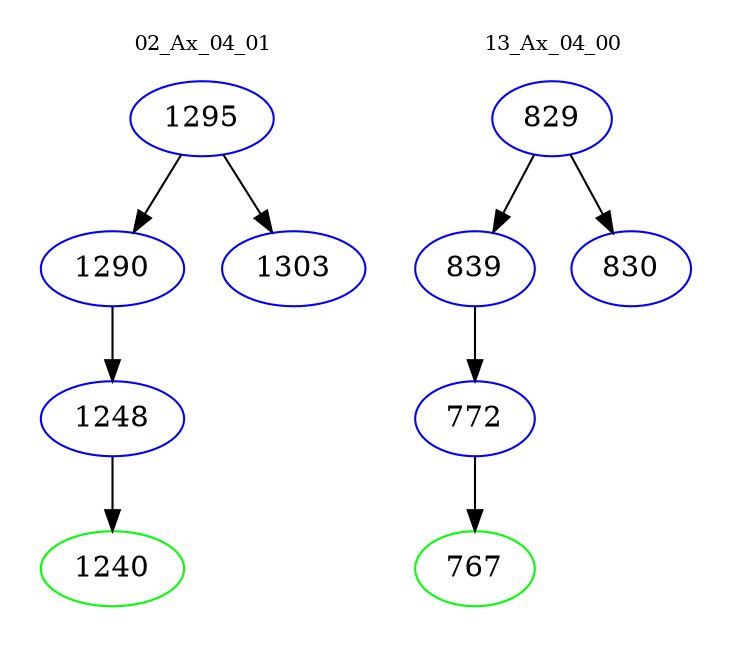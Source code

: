 digraph{
subgraph cluster_0 {
color = white
label = "02_Ax_04_01";
fontsize=10;
T0_1295 [label="1295", color="blue"]
T0_1295 -> T0_1290 [color="black"]
T0_1290 [label="1290", color="blue"]
T0_1290 -> T0_1248 [color="black"]
T0_1248 [label="1248", color="blue"]
T0_1248 -> T0_1240 [color="black"]
T0_1240 [label="1240", color="green"]
T0_1295 -> T0_1303 [color="black"]
T0_1303 [label="1303", color="blue"]
}
subgraph cluster_1 {
color = white
label = "13_Ax_04_00";
fontsize=10;
T1_829 [label="829", color="blue"]
T1_829 -> T1_839 [color="black"]
T1_839 [label="839", color="blue"]
T1_839 -> T1_772 [color="black"]
T1_772 [label="772", color="blue"]
T1_772 -> T1_767 [color="black"]
T1_767 [label="767", color="green"]
T1_829 -> T1_830 [color="black"]
T1_830 [label="830", color="blue"]
}
}
